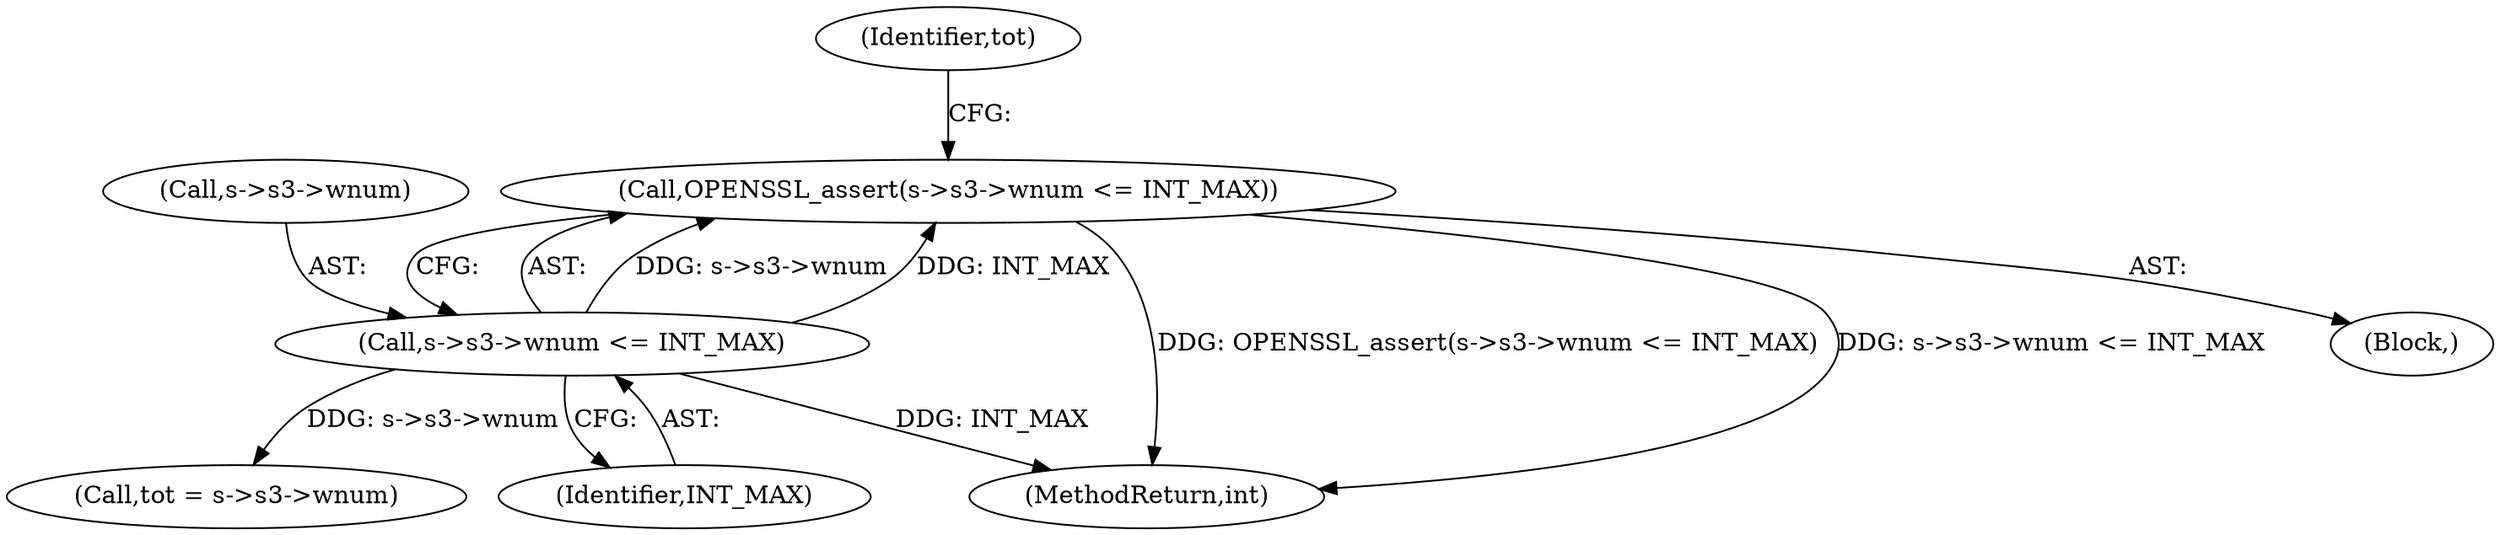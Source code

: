 digraph "0_openssl_77c77f0a1b9f15b869ca3342186dfbedd1119d0e@API" {
"1000145" [label="(Call,OPENSSL_assert(s->s3->wnum <= INT_MAX))"];
"1000146" [label="(Call,s->s3->wnum <= INT_MAX)"];
"1000154" [label="(Identifier,tot)"];
"1000121" [label="(Block,)"];
"1000152" [label="(Identifier,INT_MAX)"];
"1000145" [label="(Call,OPENSSL_assert(s->s3->wnum <= INT_MAX))"];
"1000153" [label="(Call,tot = s->s3->wnum)"];
"1000845" [label="(MethodReturn,int)"];
"1000146" [label="(Call,s->s3->wnum <= INT_MAX)"];
"1000147" [label="(Call,s->s3->wnum)"];
"1000145" -> "1000121"  [label="AST: "];
"1000145" -> "1000146"  [label="CFG: "];
"1000146" -> "1000145"  [label="AST: "];
"1000154" -> "1000145"  [label="CFG: "];
"1000145" -> "1000845"  [label="DDG: OPENSSL_assert(s->s3->wnum <= INT_MAX)"];
"1000145" -> "1000845"  [label="DDG: s->s3->wnum <= INT_MAX"];
"1000146" -> "1000145"  [label="DDG: s->s3->wnum"];
"1000146" -> "1000145"  [label="DDG: INT_MAX"];
"1000146" -> "1000152"  [label="CFG: "];
"1000147" -> "1000146"  [label="AST: "];
"1000152" -> "1000146"  [label="AST: "];
"1000146" -> "1000845"  [label="DDG: INT_MAX"];
"1000146" -> "1000153"  [label="DDG: s->s3->wnum"];
}
